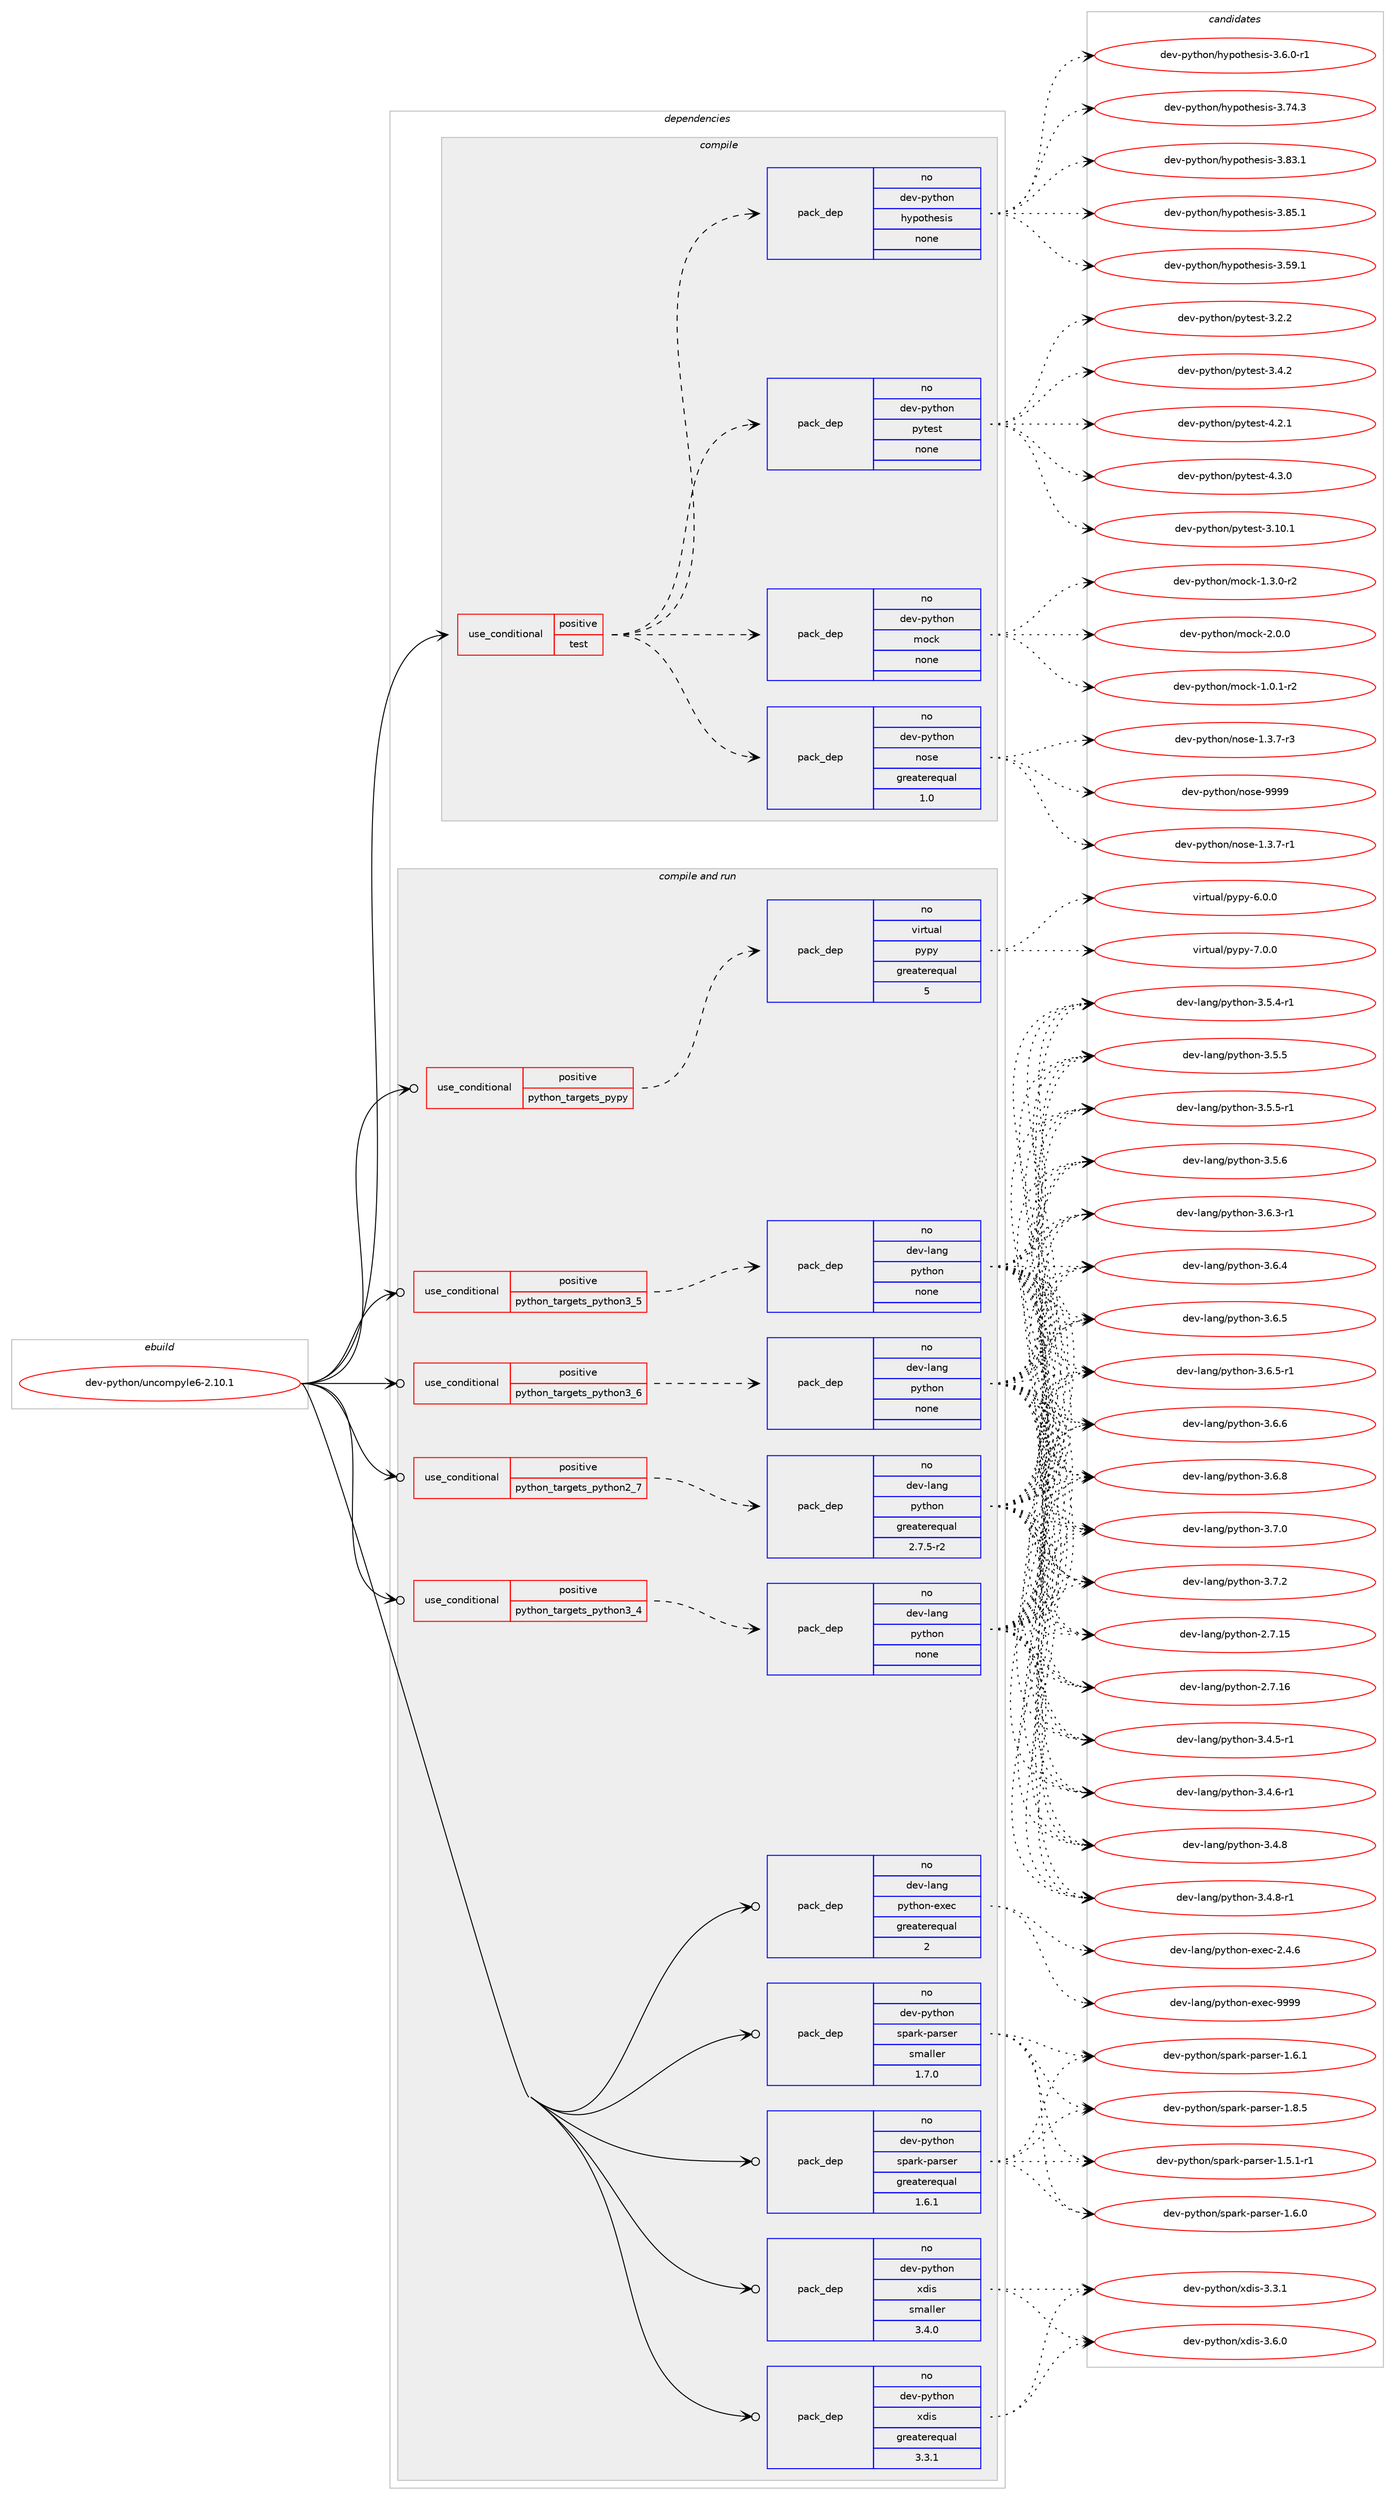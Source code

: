 digraph prolog {

# *************
# Graph options
# *************

newrank=true;
concentrate=true;
compound=true;
graph [rankdir=LR,fontname=Helvetica,fontsize=10,ranksep=1.5];#, ranksep=2.5, nodesep=0.2];
edge  [arrowhead=vee];
node  [fontname=Helvetica,fontsize=10];

# **********
# The ebuild
# **********

subgraph cluster_leftcol {
color=gray;
rank=same;
label=<<i>ebuild</i>>;
id [label="dev-python/uncompyle6-2.10.1", color=red, width=4, href="../dev-python/uncompyle6-2.10.1.svg"];
}

# ****************
# The dependencies
# ****************

subgraph cluster_midcol {
color=gray;
label=<<i>dependencies</i>>;
subgraph cluster_compile {
fillcolor="#eeeeee";
style=filled;
label=<<i>compile</i>>;
subgraph cond386232 {
dependency1446207 [label=<<TABLE BORDER="0" CELLBORDER="1" CELLSPACING="0" CELLPADDING="4"><TR><TD ROWSPAN="3" CELLPADDING="10">use_conditional</TD></TR><TR><TD>positive</TD></TR><TR><TD>test</TD></TR></TABLE>>, shape=none, color=red];
subgraph pack1036606 {
dependency1446208 [label=<<TABLE BORDER="0" CELLBORDER="1" CELLSPACING="0" CELLPADDING="4" WIDTH="220"><TR><TD ROWSPAN="6" CELLPADDING="30">pack_dep</TD></TR><TR><TD WIDTH="110">no</TD></TR><TR><TD>dev-python</TD></TR><TR><TD>nose</TD></TR><TR><TD>greaterequal</TD></TR><TR><TD>1.0</TD></TR></TABLE>>, shape=none, color=blue];
}
dependency1446207:e -> dependency1446208:w [weight=20,style="dashed",arrowhead="vee"];
subgraph pack1036607 {
dependency1446209 [label=<<TABLE BORDER="0" CELLBORDER="1" CELLSPACING="0" CELLPADDING="4" WIDTH="220"><TR><TD ROWSPAN="6" CELLPADDING="30">pack_dep</TD></TR><TR><TD WIDTH="110">no</TD></TR><TR><TD>dev-python</TD></TR><TR><TD>mock</TD></TR><TR><TD>none</TD></TR><TR><TD></TD></TR></TABLE>>, shape=none, color=blue];
}
dependency1446207:e -> dependency1446209:w [weight=20,style="dashed",arrowhead="vee"];
subgraph pack1036608 {
dependency1446210 [label=<<TABLE BORDER="0" CELLBORDER="1" CELLSPACING="0" CELLPADDING="4" WIDTH="220"><TR><TD ROWSPAN="6" CELLPADDING="30">pack_dep</TD></TR><TR><TD WIDTH="110">no</TD></TR><TR><TD>dev-python</TD></TR><TR><TD>pytest</TD></TR><TR><TD>none</TD></TR><TR><TD></TD></TR></TABLE>>, shape=none, color=blue];
}
dependency1446207:e -> dependency1446210:w [weight=20,style="dashed",arrowhead="vee"];
subgraph pack1036609 {
dependency1446211 [label=<<TABLE BORDER="0" CELLBORDER="1" CELLSPACING="0" CELLPADDING="4" WIDTH="220"><TR><TD ROWSPAN="6" CELLPADDING="30">pack_dep</TD></TR><TR><TD WIDTH="110">no</TD></TR><TR><TD>dev-python</TD></TR><TR><TD>hypothesis</TD></TR><TR><TD>none</TD></TR><TR><TD></TD></TR></TABLE>>, shape=none, color=blue];
}
dependency1446207:e -> dependency1446211:w [weight=20,style="dashed",arrowhead="vee"];
}
id:e -> dependency1446207:w [weight=20,style="solid",arrowhead="vee"];
}
subgraph cluster_compileandrun {
fillcolor="#eeeeee";
style=filled;
label=<<i>compile and run</i>>;
subgraph cond386233 {
dependency1446212 [label=<<TABLE BORDER="0" CELLBORDER="1" CELLSPACING="0" CELLPADDING="4"><TR><TD ROWSPAN="3" CELLPADDING="10">use_conditional</TD></TR><TR><TD>positive</TD></TR><TR><TD>python_targets_pypy</TD></TR></TABLE>>, shape=none, color=red];
subgraph pack1036610 {
dependency1446213 [label=<<TABLE BORDER="0" CELLBORDER="1" CELLSPACING="0" CELLPADDING="4" WIDTH="220"><TR><TD ROWSPAN="6" CELLPADDING="30">pack_dep</TD></TR><TR><TD WIDTH="110">no</TD></TR><TR><TD>virtual</TD></TR><TR><TD>pypy</TD></TR><TR><TD>greaterequal</TD></TR><TR><TD>5</TD></TR></TABLE>>, shape=none, color=blue];
}
dependency1446212:e -> dependency1446213:w [weight=20,style="dashed",arrowhead="vee"];
}
id:e -> dependency1446212:w [weight=20,style="solid",arrowhead="odotvee"];
subgraph cond386234 {
dependency1446214 [label=<<TABLE BORDER="0" CELLBORDER="1" CELLSPACING="0" CELLPADDING="4"><TR><TD ROWSPAN="3" CELLPADDING="10">use_conditional</TD></TR><TR><TD>positive</TD></TR><TR><TD>python_targets_python2_7</TD></TR></TABLE>>, shape=none, color=red];
subgraph pack1036611 {
dependency1446215 [label=<<TABLE BORDER="0" CELLBORDER="1" CELLSPACING="0" CELLPADDING="4" WIDTH="220"><TR><TD ROWSPAN="6" CELLPADDING="30">pack_dep</TD></TR><TR><TD WIDTH="110">no</TD></TR><TR><TD>dev-lang</TD></TR><TR><TD>python</TD></TR><TR><TD>greaterequal</TD></TR><TR><TD>2.7.5-r2</TD></TR></TABLE>>, shape=none, color=blue];
}
dependency1446214:e -> dependency1446215:w [weight=20,style="dashed",arrowhead="vee"];
}
id:e -> dependency1446214:w [weight=20,style="solid",arrowhead="odotvee"];
subgraph cond386235 {
dependency1446216 [label=<<TABLE BORDER="0" CELLBORDER="1" CELLSPACING="0" CELLPADDING="4"><TR><TD ROWSPAN="3" CELLPADDING="10">use_conditional</TD></TR><TR><TD>positive</TD></TR><TR><TD>python_targets_python3_4</TD></TR></TABLE>>, shape=none, color=red];
subgraph pack1036612 {
dependency1446217 [label=<<TABLE BORDER="0" CELLBORDER="1" CELLSPACING="0" CELLPADDING="4" WIDTH="220"><TR><TD ROWSPAN="6" CELLPADDING="30">pack_dep</TD></TR><TR><TD WIDTH="110">no</TD></TR><TR><TD>dev-lang</TD></TR><TR><TD>python</TD></TR><TR><TD>none</TD></TR><TR><TD></TD></TR></TABLE>>, shape=none, color=blue];
}
dependency1446216:e -> dependency1446217:w [weight=20,style="dashed",arrowhead="vee"];
}
id:e -> dependency1446216:w [weight=20,style="solid",arrowhead="odotvee"];
subgraph cond386236 {
dependency1446218 [label=<<TABLE BORDER="0" CELLBORDER="1" CELLSPACING="0" CELLPADDING="4"><TR><TD ROWSPAN="3" CELLPADDING="10">use_conditional</TD></TR><TR><TD>positive</TD></TR><TR><TD>python_targets_python3_5</TD></TR></TABLE>>, shape=none, color=red];
subgraph pack1036613 {
dependency1446219 [label=<<TABLE BORDER="0" CELLBORDER="1" CELLSPACING="0" CELLPADDING="4" WIDTH="220"><TR><TD ROWSPAN="6" CELLPADDING="30">pack_dep</TD></TR><TR><TD WIDTH="110">no</TD></TR><TR><TD>dev-lang</TD></TR><TR><TD>python</TD></TR><TR><TD>none</TD></TR><TR><TD></TD></TR></TABLE>>, shape=none, color=blue];
}
dependency1446218:e -> dependency1446219:w [weight=20,style="dashed",arrowhead="vee"];
}
id:e -> dependency1446218:w [weight=20,style="solid",arrowhead="odotvee"];
subgraph cond386237 {
dependency1446220 [label=<<TABLE BORDER="0" CELLBORDER="1" CELLSPACING="0" CELLPADDING="4"><TR><TD ROWSPAN="3" CELLPADDING="10">use_conditional</TD></TR><TR><TD>positive</TD></TR><TR><TD>python_targets_python3_6</TD></TR></TABLE>>, shape=none, color=red];
subgraph pack1036614 {
dependency1446221 [label=<<TABLE BORDER="0" CELLBORDER="1" CELLSPACING="0" CELLPADDING="4" WIDTH="220"><TR><TD ROWSPAN="6" CELLPADDING="30">pack_dep</TD></TR><TR><TD WIDTH="110">no</TD></TR><TR><TD>dev-lang</TD></TR><TR><TD>python</TD></TR><TR><TD>none</TD></TR><TR><TD></TD></TR></TABLE>>, shape=none, color=blue];
}
dependency1446220:e -> dependency1446221:w [weight=20,style="dashed",arrowhead="vee"];
}
id:e -> dependency1446220:w [weight=20,style="solid",arrowhead="odotvee"];
subgraph pack1036615 {
dependency1446222 [label=<<TABLE BORDER="0" CELLBORDER="1" CELLSPACING="0" CELLPADDING="4" WIDTH="220"><TR><TD ROWSPAN="6" CELLPADDING="30">pack_dep</TD></TR><TR><TD WIDTH="110">no</TD></TR><TR><TD>dev-lang</TD></TR><TR><TD>python-exec</TD></TR><TR><TD>greaterequal</TD></TR><TR><TD>2</TD></TR></TABLE>>, shape=none, color=blue];
}
id:e -> dependency1446222:w [weight=20,style="solid",arrowhead="odotvee"];
subgraph pack1036616 {
dependency1446223 [label=<<TABLE BORDER="0" CELLBORDER="1" CELLSPACING="0" CELLPADDING="4" WIDTH="220"><TR><TD ROWSPAN="6" CELLPADDING="30">pack_dep</TD></TR><TR><TD WIDTH="110">no</TD></TR><TR><TD>dev-python</TD></TR><TR><TD>spark-parser</TD></TR><TR><TD>greaterequal</TD></TR><TR><TD>1.6.1</TD></TR></TABLE>>, shape=none, color=blue];
}
id:e -> dependency1446223:w [weight=20,style="solid",arrowhead="odotvee"];
subgraph pack1036617 {
dependency1446224 [label=<<TABLE BORDER="0" CELLBORDER="1" CELLSPACING="0" CELLPADDING="4" WIDTH="220"><TR><TD ROWSPAN="6" CELLPADDING="30">pack_dep</TD></TR><TR><TD WIDTH="110">no</TD></TR><TR><TD>dev-python</TD></TR><TR><TD>spark-parser</TD></TR><TR><TD>smaller</TD></TR><TR><TD>1.7.0</TD></TR></TABLE>>, shape=none, color=blue];
}
id:e -> dependency1446224:w [weight=20,style="solid",arrowhead="odotvee"];
subgraph pack1036618 {
dependency1446225 [label=<<TABLE BORDER="0" CELLBORDER="1" CELLSPACING="0" CELLPADDING="4" WIDTH="220"><TR><TD ROWSPAN="6" CELLPADDING="30">pack_dep</TD></TR><TR><TD WIDTH="110">no</TD></TR><TR><TD>dev-python</TD></TR><TR><TD>xdis</TD></TR><TR><TD>greaterequal</TD></TR><TR><TD>3.3.1</TD></TR></TABLE>>, shape=none, color=blue];
}
id:e -> dependency1446225:w [weight=20,style="solid",arrowhead="odotvee"];
subgraph pack1036619 {
dependency1446226 [label=<<TABLE BORDER="0" CELLBORDER="1" CELLSPACING="0" CELLPADDING="4" WIDTH="220"><TR><TD ROWSPAN="6" CELLPADDING="30">pack_dep</TD></TR><TR><TD WIDTH="110">no</TD></TR><TR><TD>dev-python</TD></TR><TR><TD>xdis</TD></TR><TR><TD>smaller</TD></TR><TR><TD>3.4.0</TD></TR></TABLE>>, shape=none, color=blue];
}
id:e -> dependency1446226:w [weight=20,style="solid",arrowhead="odotvee"];
}
subgraph cluster_run {
fillcolor="#eeeeee";
style=filled;
label=<<i>run</i>>;
}
}

# **************
# The candidates
# **************

subgraph cluster_choices {
rank=same;
color=gray;
label=<<i>candidates</i>>;

subgraph choice1036606 {
color=black;
nodesep=1;
choice10010111845112121116104111110471101111151014549465146554511449 [label="dev-python/nose-1.3.7-r1", color=red, width=4,href="../dev-python/nose-1.3.7-r1.svg"];
choice10010111845112121116104111110471101111151014549465146554511451 [label="dev-python/nose-1.3.7-r3", color=red, width=4,href="../dev-python/nose-1.3.7-r3.svg"];
choice10010111845112121116104111110471101111151014557575757 [label="dev-python/nose-9999", color=red, width=4,href="../dev-python/nose-9999.svg"];
dependency1446208:e -> choice10010111845112121116104111110471101111151014549465146554511449:w [style=dotted,weight="100"];
dependency1446208:e -> choice10010111845112121116104111110471101111151014549465146554511451:w [style=dotted,weight="100"];
dependency1446208:e -> choice10010111845112121116104111110471101111151014557575757:w [style=dotted,weight="100"];
}
subgraph choice1036607 {
color=black;
nodesep=1;
choice1001011184511212111610411111047109111991074549464846494511450 [label="dev-python/mock-1.0.1-r2", color=red, width=4,href="../dev-python/mock-1.0.1-r2.svg"];
choice1001011184511212111610411111047109111991074549465146484511450 [label="dev-python/mock-1.3.0-r2", color=red, width=4,href="../dev-python/mock-1.3.0-r2.svg"];
choice100101118451121211161041111104710911199107455046484648 [label="dev-python/mock-2.0.0", color=red, width=4,href="../dev-python/mock-2.0.0.svg"];
dependency1446209:e -> choice1001011184511212111610411111047109111991074549464846494511450:w [style=dotted,weight="100"];
dependency1446209:e -> choice1001011184511212111610411111047109111991074549465146484511450:w [style=dotted,weight="100"];
dependency1446209:e -> choice100101118451121211161041111104710911199107455046484648:w [style=dotted,weight="100"];
}
subgraph choice1036608 {
color=black;
nodesep=1;
choice100101118451121211161041111104711212111610111511645514649484649 [label="dev-python/pytest-3.10.1", color=red, width=4,href="../dev-python/pytest-3.10.1.svg"];
choice1001011184511212111610411111047112121116101115116455146504650 [label="dev-python/pytest-3.2.2", color=red, width=4,href="../dev-python/pytest-3.2.2.svg"];
choice1001011184511212111610411111047112121116101115116455146524650 [label="dev-python/pytest-3.4.2", color=red, width=4,href="../dev-python/pytest-3.4.2.svg"];
choice1001011184511212111610411111047112121116101115116455246504649 [label="dev-python/pytest-4.2.1", color=red, width=4,href="../dev-python/pytest-4.2.1.svg"];
choice1001011184511212111610411111047112121116101115116455246514648 [label="dev-python/pytest-4.3.0", color=red, width=4,href="../dev-python/pytest-4.3.0.svg"];
dependency1446210:e -> choice100101118451121211161041111104711212111610111511645514649484649:w [style=dotted,weight="100"];
dependency1446210:e -> choice1001011184511212111610411111047112121116101115116455146504650:w [style=dotted,weight="100"];
dependency1446210:e -> choice1001011184511212111610411111047112121116101115116455146524650:w [style=dotted,weight="100"];
dependency1446210:e -> choice1001011184511212111610411111047112121116101115116455246504649:w [style=dotted,weight="100"];
dependency1446210:e -> choice1001011184511212111610411111047112121116101115116455246514648:w [style=dotted,weight="100"];
}
subgraph choice1036609 {
color=black;
nodesep=1;
choice100101118451121211161041111104710412111211111610410111510511545514653574649 [label="dev-python/hypothesis-3.59.1", color=red, width=4,href="../dev-python/hypothesis-3.59.1.svg"];
choice10010111845112121116104111110471041211121111161041011151051154551465446484511449 [label="dev-python/hypothesis-3.6.0-r1", color=red, width=4,href="../dev-python/hypothesis-3.6.0-r1.svg"];
choice100101118451121211161041111104710412111211111610410111510511545514655524651 [label="dev-python/hypothesis-3.74.3", color=red, width=4,href="../dev-python/hypothesis-3.74.3.svg"];
choice100101118451121211161041111104710412111211111610410111510511545514656514649 [label="dev-python/hypothesis-3.83.1", color=red, width=4,href="../dev-python/hypothesis-3.83.1.svg"];
choice100101118451121211161041111104710412111211111610410111510511545514656534649 [label="dev-python/hypothesis-3.85.1", color=red, width=4,href="../dev-python/hypothesis-3.85.1.svg"];
dependency1446211:e -> choice100101118451121211161041111104710412111211111610410111510511545514653574649:w [style=dotted,weight="100"];
dependency1446211:e -> choice10010111845112121116104111110471041211121111161041011151051154551465446484511449:w [style=dotted,weight="100"];
dependency1446211:e -> choice100101118451121211161041111104710412111211111610410111510511545514655524651:w [style=dotted,weight="100"];
dependency1446211:e -> choice100101118451121211161041111104710412111211111610410111510511545514656514649:w [style=dotted,weight="100"];
dependency1446211:e -> choice100101118451121211161041111104710412111211111610410111510511545514656534649:w [style=dotted,weight="100"];
}
subgraph choice1036610 {
color=black;
nodesep=1;
choice1181051141161179710847112121112121455446484648 [label="virtual/pypy-6.0.0", color=red, width=4,href="../virtual/pypy-6.0.0.svg"];
choice1181051141161179710847112121112121455546484648 [label="virtual/pypy-7.0.0", color=red, width=4,href="../virtual/pypy-7.0.0.svg"];
dependency1446213:e -> choice1181051141161179710847112121112121455446484648:w [style=dotted,weight="100"];
dependency1446213:e -> choice1181051141161179710847112121112121455546484648:w [style=dotted,weight="100"];
}
subgraph choice1036611 {
color=black;
nodesep=1;
choice10010111845108971101034711212111610411111045504655464953 [label="dev-lang/python-2.7.15", color=red, width=4,href="../dev-lang/python-2.7.15.svg"];
choice10010111845108971101034711212111610411111045504655464954 [label="dev-lang/python-2.7.16", color=red, width=4,href="../dev-lang/python-2.7.16.svg"];
choice1001011184510897110103471121211161041111104551465246534511449 [label="dev-lang/python-3.4.5-r1", color=red, width=4,href="../dev-lang/python-3.4.5-r1.svg"];
choice1001011184510897110103471121211161041111104551465246544511449 [label="dev-lang/python-3.4.6-r1", color=red, width=4,href="../dev-lang/python-3.4.6-r1.svg"];
choice100101118451089711010347112121116104111110455146524656 [label="dev-lang/python-3.4.8", color=red, width=4,href="../dev-lang/python-3.4.8.svg"];
choice1001011184510897110103471121211161041111104551465246564511449 [label="dev-lang/python-3.4.8-r1", color=red, width=4,href="../dev-lang/python-3.4.8-r1.svg"];
choice1001011184510897110103471121211161041111104551465346524511449 [label="dev-lang/python-3.5.4-r1", color=red, width=4,href="../dev-lang/python-3.5.4-r1.svg"];
choice100101118451089711010347112121116104111110455146534653 [label="dev-lang/python-3.5.5", color=red, width=4,href="../dev-lang/python-3.5.5.svg"];
choice1001011184510897110103471121211161041111104551465346534511449 [label="dev-lang/python-3.5.5-r1", color=red, width=4,href="../dev-lang/python-3.5.5-r1.svg"];
choice100101118451089711010347112121116104111110455146534654 [label="dev-lang/python-3.5.6", color=red, width=4,href="../dev-lang/python-3.5.6.svg"];
choice1001011184510897110103471121211161041111104551465446514511449 [label="dev-lang/python-3.6.3-r1", color=red, width=4,href="../dev-lang/python-3.6.3-r1.svg"];
choice100101118451089711010347112121116104111110455146544652 [label="dev-lang/python-3.6.4", color=red, width=4,href="../dev-lang/python-3.6.4.svg"];
choice100101118451089711010347112121116104111110455146544653 [label="dev-lang/python-3.6.5", color=red, width=4,href="../dev-lang/python-3.6.5.svg"];
choice1001011184510897110103471121211161041111104551465446534511449 [label="dev-lang/python-3.6.5-r1", color=red, width=4,href="../dev-lang/python-3.6.5-r1.svg"];
choice100101118451089711010347112121116104111110455146544654 [label="dev-lang/python-3.6.6", color=red, width=4,href="../dev-lang/python-3.6.6.svg"];
choice100101118451089711010347112121116104111110455146544656 [label="dev-lang/python-3.6.8", color=red, width=4,href="../dev-lang/python-3.6.8.svg"];
choice100101118451089711010347112121116104111110455146554648 [label="dev-lang/python-3.7.0", color=red, width=4,href="../dev-lang/python-3.7.0.svg"];
choice100101118451089711010347112121116104111110455146554650 [label="dev-lang/python-3.7.2", color=red, width=4,href="../dev-lang/python-3.7.2.svg"];
dependency1446215:e -> choice10010111845108971101034711212111610411111045504655464953:w [style=dotted,weight="100"];
dependency1446215:e -> choice10010111845108971101034711212111610411111045504655464954:w [style=dotted,weight="100"];
dependency1446215:e -> choice1001011184510897110103471121211161041111104551465246534511449:w [style=dotted,weight="100"];
dependency1446215:e -> choice1001011184510897110103471121211161041111104551465246544511449:w [style=dotted,weight="100"];
dependency1446215:e -> choice100101118451089711010347112121116104111110455146524656:w [style=dotted,weight="100"];
dependency1446215:e -> choice1001011184510897110103471121211161041111104551465246564511449:w [style=dotted,weight="100"];
dependency1446215:e -> choice1001011184510897110103471121211161041111104551465346524511449:w [style=dotted,weight="100"];
dependency1446215:e -> choice100101118451089711010347112121116104111110455146534653:w [style=dotted,weight="100"];
dependency1446215:e -> choice1001011184510897110103471121211161041111104551465346534511449:w [style=dotted,weight="100"];
dependency1446215:e -> choice100101118451089711010347112121116104111110455146534654:w [style=dotted,weight="100"];
dependency1446215:e -> choice1001011184510897110103471121211161041111104551465446514511449:w [style=dotted,weight="100"];
dependency1446215:e -> choice100101118451089711010347112121116104111110455146544652:w [style=dotted,weight="100"];
dependency1446215:e -> choice100101118451089711010347112121116104111110455146544653:w [style=dotted,weight="100"];
dependency1446215:e -> choice1001011184510897110103471121211161041111104551465446534511449:w [style=dotted,weight="100"];
dependency1446215:e -> choice100101118451089711010347112121116104111110455146544654:w [style=dotted,weight="100"];
dependency1446215:e -> choice100101118451089711010347112121116104111110455146544656:w [style=dotted,weight="100"];
dependency1446215:e -> choice100101118451089711010347112121116104111110455146554648:w [style=dotted,weight="100"];
dependency1446215:e -> choice100101118451089711010347112121116104111110455146554650:w [style=dotted,weight="100"];
}
subgraph choice1036612 {
color=black;
nodesep=1;
choice10010111845108971101034711212111610411111045504655464953 [label="dev-lang/python-2.7.15", color=red, width=4,href="../dev-lang/python-2.7.15.svg"];
choice10010111845108971101034711212111610411111045504655464954 [label="dev-lang/python-2.7.16", color=red, width=4,href="../dev-lang/python-2.7.16.svg"];
choice1001011184510897110103471121211161041111104551465246534511449 [label="dev-lang/python-3.4.5-r1", color=red, width=4,href="../dev-lang/python-3.4.5-r1.svg"];
choice1001011184510897110103471121211161041111104551465246544511449 [label="dev-lang/python-3.4.6-r1", color=red, width=4,href="../dev-lang/python-3.4.6-r1.svg"];
choice100101118451089711010347112121116104111110455146524656 [label="dev-lang/python-3.4.8", color=red, width=4,href="../dev-lang/python-3.4.8.svg"];
choice1001011184510897110103471121211161041111104551465246564511449 [label="dev-lang/python-3.4.8-r1", color=red, width=4,href="../dev-lang/python-3.4.8-r1.svg"];
choice1001011184510897110103471121211161041111104551465346524511449 [label="dev-lang/python-3.5.4-r1", color=red, width=4,href="../dev-lang/python-3.5.4-r1.svg"];
choice100101118451089711010347112121116104111110455146534653 [label="dev-lang/python-3.5.5", color=red, width=4,href="../dev-lang/python-3.5.5.svg"];
choice1001011184510897110103471121211161041111104551465346534511449 [label="dev-lang/python-3.5.5-r1", color=red, width=4,href="../dev-lang/python-3.5.5-r1.svg"];
choice100101118451089711010347112121116104111110455146534654 [label="dev-lang/python-3.5.6", color=red, width=4,href="../dev-lang/python-3.5.6.svg"];
choice1001011184510897110103471121211161041111104551465446514511449 [label="dev-lang/python-3.6.3-r1", color=red, width=4,href="../dev-lang/python-3.6.3-r1.svg"];
choice100101118451089711010347112121116104111110455146544652 [label="dev-lang/python-3.6.4", color=red, width=4,href="../dev-lang/python-3.6.4.svg"];
choice100101118451089711010347112121116104111110455146544653 [label="dev-lang/python-3.6.5", color=red, width=4,href="../dev-lang/python-3.6.5.svg"];
choice1001011184510897110103471121211161041111104551465446534511449 [label="dev-lang/python-3.6.5-r1", color=red, width=4,href="../dev-lang/python-3.6.5-r1.svg"];
choice100101118451089711010347112121116104111110455146544654 [label="dev-lang/python-3.6.6", color=red, width=4,href="../dev-lang/python-3.6.6.svg"];
choice100101118451089711010347112121116104111110455146544656 [label="dev-lang/python-3.6.8", color=red, width=4,href="../dev-lang/python-3.6.8.svg"];
choice100101118451089711010347112121116104111110455146554648 [label="dev-lang/python-3.7.0", color=red, width=4,href="../dev-lang/python-3.7.0.svg"];
choice100101118451089711010347112121116104111110455146554650 [label="dev-lang/python-3.7.2", color=red, width=4,href="../dev-lang/python-3.7.2.svg"];
dependency1446217:e -> choice10010111845108971101034711212111610411111045504655464953:w [style=dotted,weight="100"];
dependency1446217:e -> choice10010111845108971101034711212111610411111045504655464954:w [style=dotted,weight="100"];
dependency1446217:e -> choice1001011184510897110103471121211161041111104551465246534511449:w [style=dotted,weight="100"];
dependency1446217:e -> choice1001011184510897110103471121211161041111104551465246544511449:w [style=dotted,weight="100"];
dependency1446217:e -> choice100101118451089711010347112121116104111110455146524656:w [style=dotted,weight="100"];
dependency1446217:e -> choice1001011184510897110103471121211161041111104551465246564511449:w [style=dotted,weight="100"];
dependency1446217:e -> choice1001011184510897110103471121211161041111104551465346524511449:w [style=dotted,weight="100"];
dependency1446217:e -> choice100101118451089711010347112121116104111110455146534653:w [style=dotted,weight="100"];
dependency1446217:e -> choice1001011184510897110103471121211161041111104551465346534511449:w [style=dotted,weight="100"];
dependency1446217:e -> choice100101118451089711010347112121116104111110455146534654:w [style=dotted,weight="100"];
dependency1446217:e -> choice1001011184510897110103471121211161041111104551465446514511449:w [style=dotted,weight="100"];
dependency1446217:e -> choice100101118451089711010347112121116104111110455146544652:w [style=dotted,weight="100"];
dependency1446217:e -> choice100101118451089711010347112121116104111110455146544653:w [style=dotted,weight="100"];
dependency1446217:e -> choice1001011184510897110103471121211161041111104551465446534511449:w [style=dotted,weight="100"];
dependency1446217:e -> choice100101118451089711010347112121116104111110455146544654:w [style=dotted,weight="100"];
dependency1446217:e -> choice100101118451089711010347112121116104111110455146544656:w [style=dotted,weight="100"];
dependency1446217:e -> choice100101118451089711010347112121116104111110455146554648:w [style=dotted,weight="100"];
dependency1446217:e -> choice100101118451089711010347112121116104111110455146554650:w [style=dotted,weight="100"];
}
subgraph choice1036613 {
color=black;
nodesep=1;
choice10010111845108971101034711212111610411111045504655464953 [label="dev-lang/python-2.7.15", color=red, width=4,href="../dev-lang/python-2.7.15.svg"];
choice10010111845108971101034711212111610411111045504655464954 [label="dev-lang/python-2.7.16", color=red, width=4,href="../dev-lang/python-2.7.16.svg"];
choice1001011184510897110103471121211161041111104551465246534511449 [label="dev-lang/python-3.4.5-r1", color=red, width=4,href="../dev-lang/python-3.4.5-r1.svg"];
choice1001011184510897110103471121211161041111104551465246544511449 [label="dev-lang/python-3.4.6-r1", color=red, width=4,href="../dev-lang/python-3.4.6-r1.svg"];
choice100101118451089711010347112121116104111110455146524656 [label="dev-lang/python-3.4.8", color=red, width=4,href="../dev-lang/python-3.4.8.svg"];
choice1001011184510897110103471121211161041111104551465246564511449 [label="dev-lang/python-3.4.8-r1", color=red, width=4,href="../dev-lang/python-3.4.8-r1.svg"];
choice1001011184510897110103471121211161041111104551465346524511449 [label="dev-lang/python-3.5.4-r1", color=red, width=4,href="../dev-lang/python-3.5.4-r1.svg"];
choice100101118451089711010347112121116104111110455146534653 [label="dev-lang/python-3.5.5", color=red, width=4,href="../dev-lang/python-3.5.5.svg"];
choice1001011184510897110103471121211161041111104551465346534511449 [label="dev-lang/python-3.5.5-r1", color=red, width=4,href="../dev-lang/python-3.5.5-r1.svg"];
choice100101118451089711010347112121116104111110455146534654 [label="dev-lang/python-3.5.6", color=red, width=4,href="../dev-lang/python-3.5.6.svg"];
choice1001011184510897110103471121211161041111104551465446514511449 [label="dev-lang/python-3.6.3-r1", color=red, width=4,href="../dev-lang/python-3.6.3-r1.svg"];
choice100101118451089711010347112121116104111110455146544652 [label="dev-lang/python-3.6.4", color=red, width=4,href="../dev-lang/python-3.6.4.svg"];
choice100101118451089711010347112121116104111110455146544653 [label="dev-lang/python-3.6.5", color=red, width=4,href="../dev-lang/python-3.6.5.svg"];
choice1001011184510897110103471121211161041111104551465446534511449 [label="dev-lang/python-3.6.5-r1", color=red, width=4,href="../dev-lang/python-3.6.5-r1.svg"];
choice100101118451089711010347112121116104111110455146544654 [label="dev-lang/python-3.6.6", color=red, width=4,href="../dev-lang/python-3.6.6.svg"];
choice100101118451089711010347112121116104111110455146544656 [label="dev-lang/python-3.6.8", color=red, width=4,href="../dev-lang/python-3.6.8.svg"];
choice100101118451089711010347112121116104111110455146554648 [label="dev-lang/python-3.7.0", color=red, width=4,href="../dev-lang/python-3.7.0.svg"];
choice100101118451089711010347112121116104111110455146554650 [label="dev-lang/python-3.7.2", color=red, width=4,href="../dev-lang/python-3.7.2.svg"];
dependency1446219:e -> choice10010111845108971101034711212111610411111045504655464953:w [style=dotted,weight="100"];
dependency1446219:e -> choice10010111845108971101034711212111610411111045504655464954:w [style=dotted,weight="100"];
dependency1446219:e -> choice1001011184510897110103471121211161041111104551465246534511449:w [style=dotted,weight="100"];
dependency1446219:e -> choice1001011184510897110103471121211161041111104551465246544511449:w [style=dotted,weight="100"];
dependency1446219:e -> choice100101118451089711010347112121116104111110455146524656:w [style=dotted,weight="100"];
dependency1446219:e -> choice1001011184510897110103471121211161041111104551465246564511449:w [style=dotted,weight="100"];
dependency1446219:e -> choice1001011184510897110103471121211161041111104551465346524511449:w [style=dotted,weight="100"];
dependency1446219:e -> choice100101118451089711010347112121116104111110455146534653:w [style=dotted,weight="100"];
dependency1446219:e -> choice1001011184510897110103471121211161041111104551465346534511449:w [style=dotted,weight="100"];
dependency1446219:e -> choice100101118451089711010347112121116104111110455146534654:w [style=dotted,weight="100"];
dependency1446219:e -> choice1001011184510897110103471121211161041111104551465446514511449:w [style=dotted,weight="100"];
dependency1446219:e -> choice100101118451089711010347112121116104111110455146544652:w [style=dotted,weight="100"];
dependency1446219:e -> choice100101118451089711010347112121116104111110455146544653:w [style=dotted,weight="100"];
dependency1446219:e -> choice1001011184510897110103471121211161041111104551465446534511449:w [style=dotted,weight="100"];
dependency1446219:e -> choice100101118451089711010347112121116104111110455146544654:w [style=dotted,weight="100"];
dependency1446219:e -> choice100101118451089711010347112121116104111110455146544656:w [style=dotted,weight="100"];
dependency1446219:e -> choice100101118451089711010347112121116104111110455146554648:w [style=dotted,weight="100"];
dependency1446219:e -> choice100101118451089711010347112121116104111110455146554650:w [style=dotted,weight="100"];
}
subgraph choice1036614 {
color=black;
nodesep=1;
choice10010111845108971101034711212111610411111045504655464953 [label="dev-lang/python-2.7.15", color=red, width=4,href="../dev-lang/python-2.7.15.svg"];
choice10010111845108971101034711212111610411111045504655464954 [label="dev-lang/python-2.7.16", color=red, width=4,href="../dev-lang/python-2.7.16.svg"];
choice1001011184510897110103471121211161041111104551465246534511449 [label="dev-lang/python-3.4.5-r1", color=red, width=4,href="../dev-lang/python-3.4.5-r1.svg"];
choice1001011184510897110103471121211161041111104551465246544511449 [label="dev-lang/python-3.4.6-r1", color=red, width=4,href="../dev-lang/python-3.4.6-r1.svg"];
choice100101118451089711010347112121116104111110455146524656 [label="dev-lang/python-3.4.8", color=red, width=4,href="../dev-lang/python-3.4.8.svg"];
choice1001011184510897110103471121211161041111104551465246564511449 [label="dev-lang/python-3.4.8-r1", color=red, width=4,href="../dev-lang/python-3.4.8-r1.svg"];
choice1001011184510897110103471121211161041111104551465346524511449 [label="dev-lang/python-3.5.4-r1", color=red, width=4,href="../dev-lang/python-3.5.4-r1.svg"];
choice100101118451089711010347112121116104111110455146534653 [label="dev-lang/python-3.5.5", color=red, width=4,href="../dev-lang/python-3.5.5.svg"];
choice1001011184510897110103471121211161041111104551465346534511449 [label="dev-lang/python-3.5.5-r1", color=red, width=4,href="../dev-lang/python-3.5.5-r1.svg"];
choice100101118451089711010347112121116104111110455146534654 [label="dev-lang/python-3.5.6", color=red, width=4,href="../dev-lang/python-3.5.6.svg"];
choice1001011184510897110103471121211161041111104551465446514511449 [label="dev-lang/python-3.6.3-r1", color=red, width=4,href="../dev-lang/python-3.6.3-r1.svg"];
choice100101118451089711010347112121116104111110455146544652 [label="dev-lang/python-3.6.4", color=red, width=4,href="../dev-lang/python-3.6.4.svg"];
choice100101118451089711010347112121116104111110455146544653 [label="dev-lang/python-3.6.5", color=red, width=4,href="../dev-lang/python-3.6.5.svg"];
choice1001011184510897110103471121211161041111104551465446534511449 [label="dev-lang/python-3.6.5-r1", color=red, width=4,href="../dev-lang/python-3.6.5-r1.svg"];
choice100101118451089711010347112121116104111110455146544654 [label="dev-lang/python-3.6.6", color=red, width=4,href="../dev-lang/python-3.6.6.svg"];
choice100101118451089711010347112121116104111110455146544656 [label="dev-lang/python-3.6.8", color=red, width=4,href="../dev-lang/python-3.6.8.svg"];
choice100101118451089711010347112121116104111110455146554648 [label="dev-lang/python-3.7.0", color=red, width=4,href="../dev-lang/python-3.7.0.svg"];
choice100101118451089711010347112121116104111110455146554650 [label="dev-lang/python-3.7.2", color=red, width=4,href="../dev-lang/python-3.7.2.svg"];
dependency1446221:e -> choice10010111845108971101034711212111610411111045504655464953:w [style=dotted,weight="100"];
dependency1446221:e -> choice10010111845108971101034711212111610411111045504655464954:w [style=dotted,weight="100"];
dependency1446221:e -> choice1001011184510897110103471121211161041111104551465246534511449:w [style=dotted,weight="100"];
dependency1446221:e -> choice1001011184510897110103471121211161041111104551465246544511449:w [style=dotted,weight="100"];
dependency1446221:e -> choice100101118451089711010347112121116104111110455146524656:w [style=dotted,weight="100"];
dependency1446221:e -> choice1001011184510897110103471121211161041111104551465246564511449:w [style=dotted,weight="100"];
dependency1446221:e -> choice1001011184510897110103471121211161041111104551465346524511449:w [style=dotted,weight="100"];
dependency1446221:e -> choice100101118451089711010347112121116104111110455146534653:w [style=dotted,weight="100"];
dependency1446221:e -> choice1001011184510897110103471121211161041111104551465346534511449:w [style=dotted,weight="100"];
dependency1446221:e -> choice100101118451089711010347112121116104111110455146534654:w [style=dotted,weight="100"];
dependency1446221:e -> choice1001011184510897110103471121211161041111104551465446514511449:w [style=dotted,weight="100"];
dependency1446221:e -> choice100101118451089711010347112121116104111110455146544652:w [style=dotted,weight="100"];
dependency1446221:e -> choice100101118451089711010347112121116104111110455146544653:w [style=dotted,weight="100"];
dependency1446221:e -> choice1001011184510897110103471121211161041111104551465446534511449:w [style=dotted,weight="100"];
dependency1446221:e -> choice100101118451089711010347112121116104111110455146544654:w [style=dotted,weight="100"];
dependency1446221:e -> choice100101118451089711010347112121116104111110455146544656:w [style=dotted,weight="100"];
dependency1446221:e -> choice100101118451089711010347112121116104111110455146554648:w [style=dotted,weight="100"];
dependency1446221:e -> choice100101118451089711010347112121116104111110455146554650:w [style=dotted,weight="100"];
}
subgraph choice1036615 {
color=black;
nodesep=1;
choice1001011184510897110103471121211161041111104510112010199455046524654 [label="dev-lang/python-exec-2.4.6", color=red, width=4,href="../dev-lang/python-exec-2.4.6.svg"];
choice10010111845108971101034711212111610411111045101120101994557575757 [label="dev-lang/python-exec-9999", color=red, width=4,href="../dev-lang/python-exec-9999.svg"];
dependency1446222:e -> choice1001011184510897110103471121211161041111104510112010199455046524654:w [style=dotted,weight="100"];
dependency1446222:e -> choice10010111845108971101034711212111610411111045101120101994557575757:w [style=dotted,weight="100"];
}
subgraph choice1036616 {
color=black;
nodesep=1;
choice10010111845112121116104111110471151129711410745112971141151011144549465346494511449 [label="dev-python/spark-parser-1.5.1-r1", color=red, width=4,href="../dev-python/spark-parser-1.5.1-r1.svg"];
choice1001011184511212111610411111047115112971141074511297114115101114454946544648 [label="dev-python/spark-parser-1.6.0", color=red, width=4,href="../dev-python/spark-parser-1.6.0.svg"];
choice1001011184511212111610411111047115112971141074511297114115101114454946544649 [label="dev-python/spark-parser-1.6.1", color=red, width=4,href="../dev-python/spark-parser-1.6.1.svg"];
choice1001011184511212111610411111047115112971141074511297114115101114454946564653 [label="dev-python/spark-parser-1.8.5", color=red, width=4,href="../dev-python/spark-parser-1.8.5.svg"];
dependency1446223:e -> choice10010111845112121116104111110471151129711410745112971141151011144549465346494511449:w [style=dotted,weight="100"];
dependency1446223:e -> choice1001011184511212111610411111047115112971141074511297114115101114454946544648:w [style=dotted,weight="100"];
dependency1446223:e -> choice1001011184511212111610411111047115112971141074511297114115101114454946544649:w [style=dotted,weight="100"];
dependency1446223:e -> choice1001011184511212111610411111047115112971141074511297114115101114454946564653:w [style=dotted,weight="100"];
}
subgraph choice1036617 {
color=black;
nodesep=1;
choice10010111845112121116104111110471151129711410745112971141151011144549465346494511449 [label="dev-python/spark-parser-1.5.1-r1", color=red, width=4,href="../dev-python/spark-parser-1.5.1-r1.svg"];
choice1001011184511212111610411111047115112971141074511297114115101114454946544648 [label="dev-python/spark-parser-1.6.0", color=red, width=4,href="../dev-python/spark-parser-1.6.0.svg"];
choice1001011184511212111610411111047115112971141074511297114115101114454946544649 [label="dev-python/spark-parser-1.6.1", color=red, width=4,href="../dev-python/spark-parser-1.6.1.svg"];
choice1001011184511212111610411111047115112971141074511297114115101114454946564653 [label="dev-python/spark-parser-1.8.5", color=red, width=4,href="../dev-python/spark-parser-1.8.5.svg"];
dependency1446224:e -> choice10010111845112121116104111110471151129711410745112971141151011144549465346494511449:w [style=dotted,weight="100"];
dependency1446224:e -> choice1001011184511212111610411111047115112971141074511297114115101114454946544648:w [style=dotted,weight="100"];
dependency1446224:e -> choice1001011184511212111610411111047115112971141074511297114115101114454946544649:w [style=dotted,weight="100"];
dependency1446224:e -> choice1001011184511212111610411111047115112971141074511297114115101114454946564653:w [style=dotted,weight="100"];
}
subgraph choice1036618 {
color=black;
nodesep=1;
choice1001011184511212111610411111047120100105115455146514649 [label="dev-python/xdis-3.3.1", color=red, width=4,href="../dev-python/xdis-3.3.1.svg"];
choice1001011184511212111610411111047120100105115455146544648 [label="dev-python/xdis-3.6.0", color=red, width=4,href="../dev-python/xdis-3.6.0.svg"];
dependency1446225:e -> choice1001011184511212111610411111047120100105115455146514649:w [style=dotted,weight="100"];
dependency1446225:e -> choice1001011184511212111610411111047120100105115455146544648:w [style=dotted,weight="100"];
}
subgraph choice1036619 {
color=black;
nodesep=1;
choice1001011184511212111610411111047120100105115455146514649 [label="dev-python/xdis-3.3.1", color=red, width=4,href="../dev-python/xdis-3.3.1.svg"];
choice1001011184511212111610411111047120100105115455146544648 [label="dev-python/xdis-3.6.0", color=red, width=4,href="../dev-python/xdis-3.6.0.svg"];
dependency1446226:e -> choice1001011184511212111610411111047120100105115455146514649:w [style=dotted,weight="100"];
dependency1446226:e -> choice1001011184511212111610411111047120100105115455146544648:w [style=dotted,weight="100"];
}
}

}
